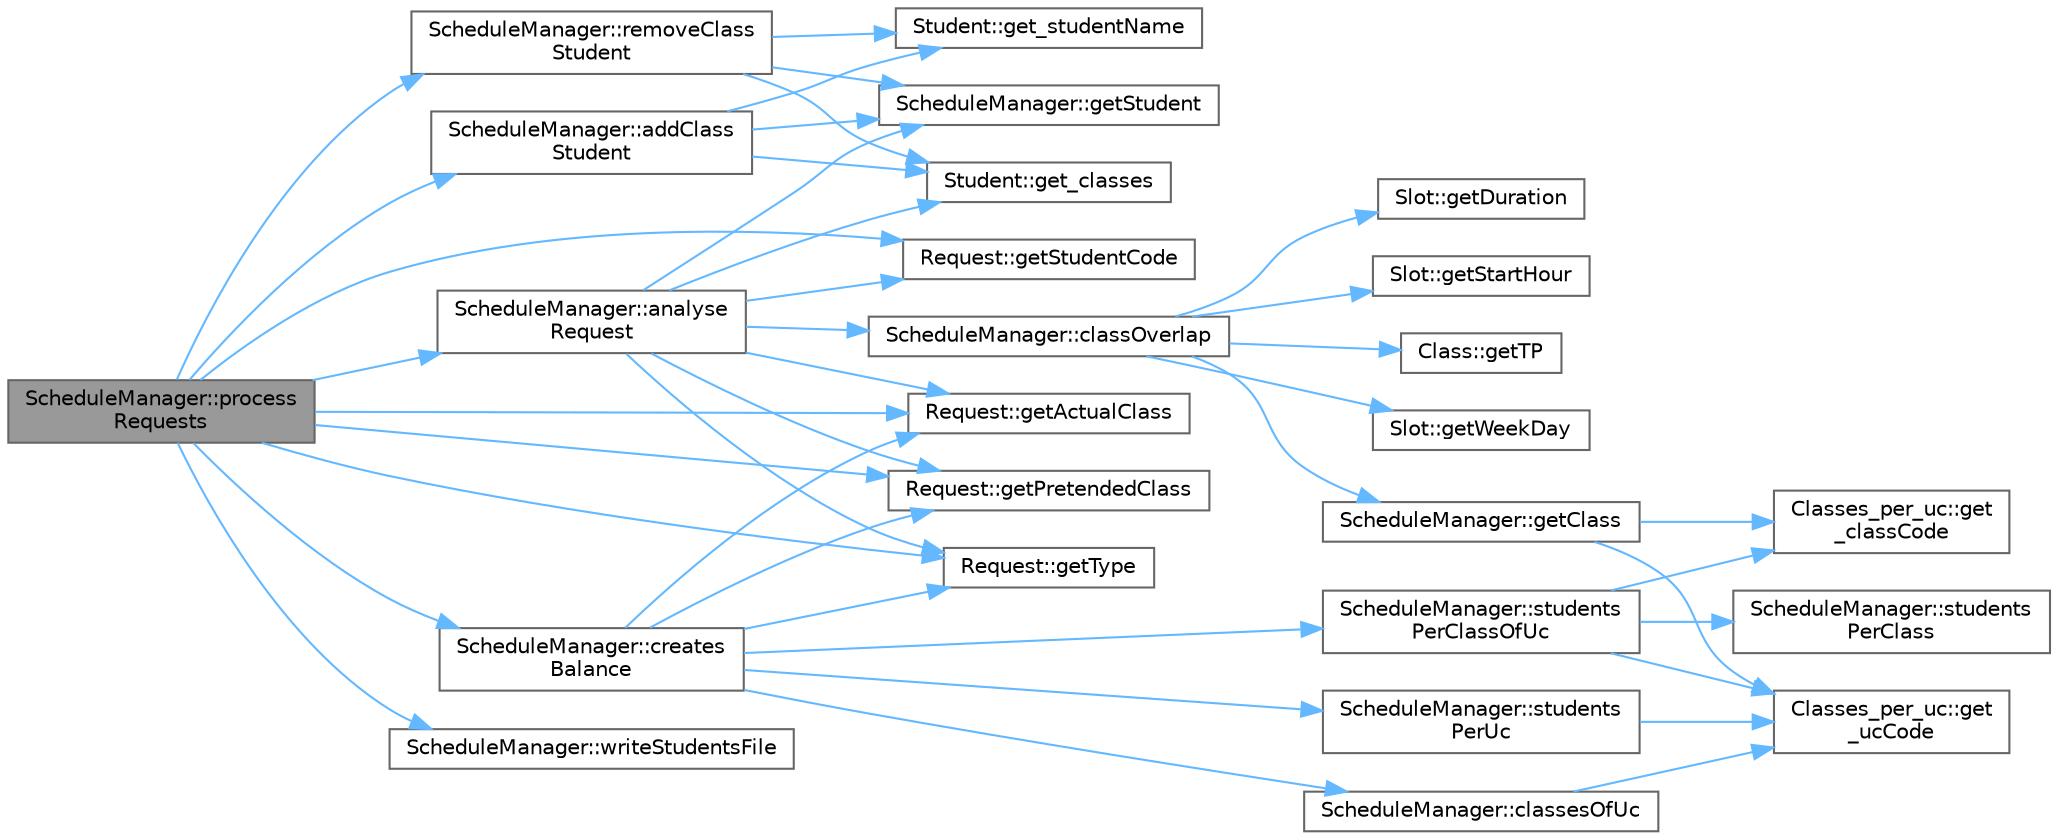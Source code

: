 digraph "ScheduleManager::processRequests"
{
 // LATEX_PDF_SIZE
  bgcolor="transparent";
  edge [fontname=Helvetica,fontsize=10,labelfontname=Helvetica,labelfontsize=10];
  node [fontname=Helvetica,fontsize=10,shape=box,height=0.2,width=0.4];
  rankdir="LR";
  Node1 [label="ScheduleManager::process\lRequests",height=0.2,width=0.4,color="gray40", fillcolor="grey60", style="filled", fontcolor="black",tooltip="Complexity = O(n)"];
  Node1 -> Node2 [color="steelblue1",style="solid"];
  Node2 [label="ScheduleManager::addClass\lStudent",height=0.2,width=0.4,color="grey40", fillcolor="white", style="filled",URL="$class_schedule_manager.html#a6b3d6ef8772acd383dc1bf45f73a32b7",tooltip="Complexity = O(n + log n)"];
  Node2 -> Node3 [color="steelblue1",style="solid"];
  Node3 [label="Student::get_classes",height=0.2,width=0.4,color="grey40", fillcolor="white", style="filled",URL="$class_student.html#ae24cb52bc3ee2c6f63a921107aaea8db",tooltip="gets the student classes, complexity O(1)"];
  Node2 -> Node4 [color="steelblue1",style="solid"];
  Node4 [label="Student::get_studentName",height=0.2,width=0.4,color="grey40", fillcolor="white", style="filled",URL="$class_student.html#af63e97959c77004acbe20302d6ad1a39",tooltip="gets the student name, complexity O(1)"];
  Node2 -> Node5 [color="steelblue1",style="solid"];
  Node5 [label="ScheduleManager::getStudent",height=0.2,width=0.4,color="grey40", fillcolor="white", style="filled",URL="$class_schedule_manager.html#ae9e558e49da94f4d5a4e5737dcecc59a",tooltip="gets the corresponding object to a student code, complexity O(n)"];
  Node1 -> Node6 [color="steelblue1",style="solid"];
  Node6 [label="ScheduleManager::analyse\lRequest",height=0.2,width=0.4,color="grey40", fillcolor="white", style="filled",URL="$class_schedule_manager.html#a2a4bba26f31a117f84244e431090a866",tooltip="Complexity O(n)"];
  Node6 -> Node7 [color="steelblue1",style="solid"];
  Node7 [label="ScheduleManager::classOverlap",height=0.2,width=0.4,color="grey40", fillcolor="white", style="filled",URL="$class_schedule_manager.html#ab4c36fbe389225fda81ee1062fcdaa11",tooltip="Complexity = O(1)"];
  Node7 -> Node8 [color="steelblue1",style="solid"];
  Node8 [label="ScheduleManager::getClass",height=0.2,width=0.4,color="grey40", fillcolor="white", style="filled",URL="$class_schedule_manager.html#af086538733e4b420293d38a300286dbd",tooltip="get a class in the list of all classes per uc, complexity O(n)"];
  Node8 -> Node9 [color="steelblue1",style="solid"];
  Node9 [label="Classes_per_uc::get\l_classCode",height=0.2,width=0.4,color="grey40", fillcolor="white", style="filled",URL="$class_classes__per__uc.html#af2d2caaac1992545c5cc9cdd25931ff1",tooltip="gets the Class Code, complexity O(1)"];
  Node8 -> Node10 [color="steelblue1",style="solid"];
  Node10 [label="Classes_per_uc::get\l_ucCode",height=0.2,width=0.4,color="grey40", fillcolor="white", style="filled",URL="$class_classes__per__uc.html#ad7dc285639f33fad9796309cb686eb16",tooltip="gets the Uc Code, complexity O(1)"];
  Node7 -> Node11 [color="steelblue1",style="solid"];
  Node11 [label="Slot::getDuration",height=0.2,width=0.4,color="grey40", fillcolor="white", style="filled",URL="$class_slot.html#aea64173d5b077e41c975abe1f682ec12",tooltip="gets the duration of a class, complexity O(1)"];
  Node7 -> Node12 [color="steelblue1",style="solid"];
  Node12 [label="Slot::getStartHour",height=0.2,width=0.4,color="grey40", fillcolor="white", style="filled",URL="$class_slot.html#a004b0ad47c5b9736857c09a9c5affa15",tooltip="gets the start hour of a class, complexity O(1)"];
  Node7 -> Node13 [color="steelblue1",style="solid"];
  Node13 [label="Class::getTP",height=0.2,width=0.4,color="grey40", fillcolor="white", style="filled",URL="$class_class.html#a3974406ebc8252c103188a6b44fc46d1",tooltip="a Class only has one TP class per week, and this function gets it, complexity O(2) = O(1)"];
  Node7 -> Node14 [color="steelblue1",style="solid"];
  Node14 [label="Slot::getWeekDay",height=0.2,width=0.4,color="grey40", fillcolor="white", style="filled",URL="$class_slot.html#a84e9b353811b044a43fbe8a0b5adb7ed",tooltip="gets the weekday of a class, complexity O(1)"];
  Node6 -> Node3 [color="steelblue1",style="solid"];
  Node6 -> Node15 [color="steelblue1",style="solid"];
  Node15 [label="Request::getActualClass",height=0.2,width=0.4,color="grey40", fillcolor="white", style="filled",URL="$class_request.html#ad55809beb01bf01c52087b4802379c4a",tooltip=" "];
  Node6 -> Node16 [color="steelblue1",style="solid"];
  Node16 [label="Request::getPretendedClass",height=0.2,width=0.4,color="grey40", fillcolor="white", style="filled",URL="$class_request.html#a7b02f395927210c07751be44d1b3c58c",tooltip=" "];
  Node6 -> Node5 [color="steelblue1",style="solid"];
  Node6 -> Node17 [color="steelblue1",style="solid"];
  Node17 [label="Request::getStudentCode",height=0.2,width=0.4,color="grey40", fillcolor="white", style="filled",URL="$class_request.html#a5a9953615d3e8fbb377bc13a17b65e57",tooltip=" "];
  Node6 -> Node18 [color="steelblue1",style="solid"];
  Node18 [label="Request::getType",height=0.2,width=0.4,color="grey40", fillcolor="white", style="filled",URL="$class_request.html#a64192fbb788c9dcae1e011f85a7c0f67",tooltip=" "];
  Node1 -> Node19 [color="steelblue1",style="solid"];
  Node19 [label="ScheduleManager::creates\lBalance",height=0.2,width=0.4,color="grey40", fillcolor="white", style="filled",URL="$class_schedule_manager.html#af918b25dc00ed4ffcd0ca8d29abd2af3",tooltip="Complexity = O(n²)"];
  Node19 -> Node20 [color="steelblue1",style="solid"];
  Node20 [label="ScheduleManager::classesOfUc",height=0.2,width=0.4,color="grey40", fillcolor="white", style="filled",URL="$class_schedule_manager.html#a0a2990d2fee53be3592461a23ce0d3ba",tooltip="Complexity = O(n)"];
  Node20 -> Node10 [color="steelblue1",style="solid"];
  Node19 -> Node15 [color="steelblue1",style="solid"];
  Node19 -> Node16 [color="steelblue1",style="solid"];
  Node19 -> Node18 [color="steelblue1",style="solid"];
  Node19 -> Node21 [color="steelblue1",style="solid"];
  Node21 [label="ScheduleManager::students\lPerClassOfUc",height=0.2,width=0.4,color="grey40", fillcolor="white", style="filled",URL="$class_schedule_manager.html#ab9796ec4fe9b5f7749cec321d32ab350",tooltip="Complexity = O(n)"];
  Node21 -> Node9 [color="steelblue1",style="solid"];
  Node21 -> Node10 [color="steelblue1",style="solid"];
  Node21 -> Node22 [color="steelblue1",style="solid"];
  Node22 [label="ScheduleManager::students\lPerClass",height=0.2,width=0.4,color="grey40", fillcolor="white", style="filled",URL="$class_schedule_manager.html#a3280e156616c47362e6a8a3e5da842a7",tooltip="complexity O(n + max number of classes of a student) = O(n)"];
  Node19 -> Node23 [color="steelblue1",style="solid"];
  Node23 [label="ScheduleManager::students\lPerUc",height=0.2,width=0.4,color="grey40", fillcolor="white", style="filled",URL="$class_schedule_manager.html#a4f1dcd913c220b073ff9e79a180fe686",tooltip="Complexity = O(n + number of classes per student) = O(n)"];
  Node23 -> Node10 [color="steelblue1",style="solid"];
  Node1 -> Node15 [color="steelblue1",style="solid"];
  Node1 -> Node16 [color="steelblue1",style="solid"];
  Node1 -> Node17 [color="steelblue1",style="solid"];
  Node1 -> Node18 [color="steelblue1",style="solid"];
  Node1 -> Node24 [color="steelblue1",style="solid"];
  Node24 [label="ScheduleManager::removeClass\lStudent",height=0.2,width=0.4,color="grey40", fillcolor="white", style="filled",URL="$class_schedule_manager.html#abee9ead517d9992eb0326cfcdd98a90c",tooltip="Complexity = O(n + log n)"];
  Node24 -> Node3 [color="steelblue1",style="solid"];
  Node24 -> Node4 [color="steelblue1",style="solid"];
  Node24 -> Node5 [color="steelblue1",style="solid"];
  Node1 -> Node25 [color="steelblue1",style="solid"];
  Node25 [label="ScheduleManager::writeStudentsFile",height=0.2,width=0.4,color="grey40", fillcolor="white", style="filled",URL="$class_schedule_manager.html#a6597654bdd09088afc302aff9602fb9b",tooltip="Complexity = O(n)"];
}
